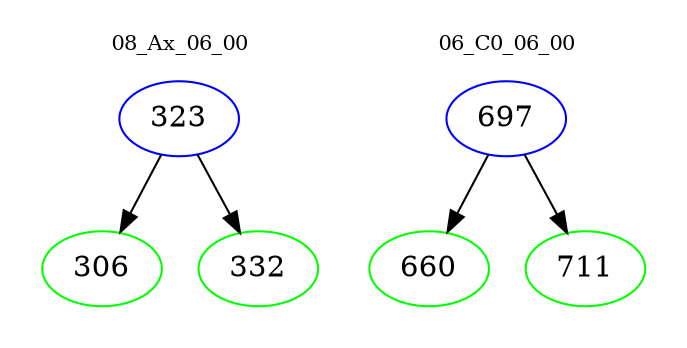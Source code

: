 digraph{
subgraph cluster_0 {
color = white
label = "08_Ax_06_00";
fontsize=10;
T0_323 [label="323", color="blue"]
T0_323 -> T0_306 [color="black"]
T0_306 [label="306", color="green"]
T0_323 -> T0_332 [color="black"]
T0_332 [label="332", color="green"]
}
subgraph cluster_1 {
color = white
label = "06_C0_06_00";
fontsize=10;
T1_697 [label="697", color="blue"]
T1_697 -> T1_660 [color="black"]
T1_660 [label="660", color="green"]
T1_697 -> T1_711 [color="black"]
T1_711 [label="711", color="green"]
}
}
